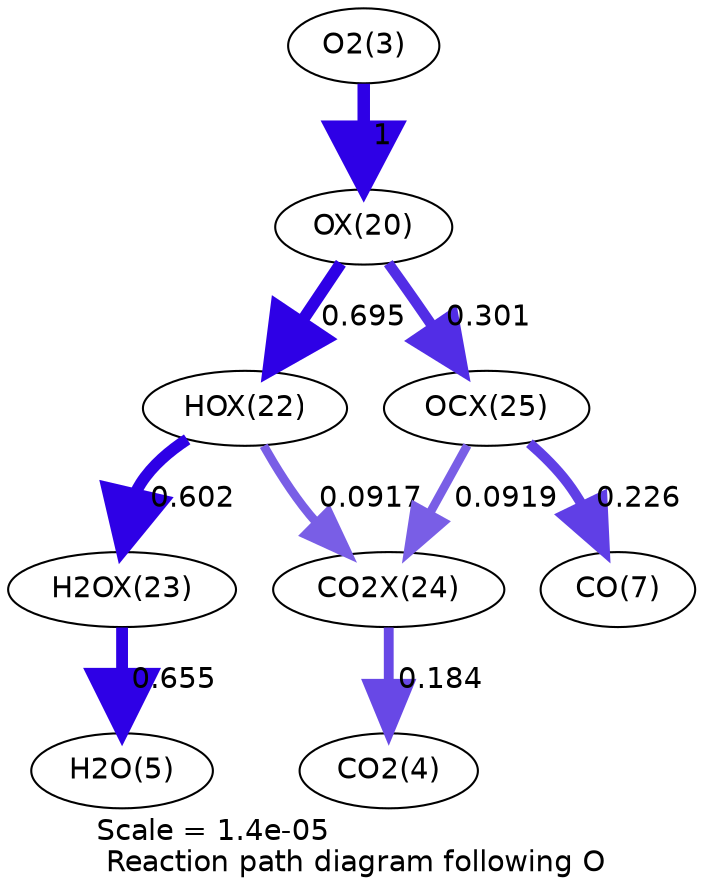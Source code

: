 digraph reaction_paths {
center=1;
s5 -> s37[fontname="Helvetica", penwidth=6, arrowsize=3, color="0.7, 1.5, 0.9"
, label=" 1"];
s37 -> s39[fontname="Helvetica", penwidth=5.73, arrowsize=2.86, color="0.7, 1.19, 0.9"
, label=" 0.695"];
s37 -> s42[fontname="Helvetica", penwidth=5.09, arrowsize=2.55, color="0.7, 0.801, 0.9"
, label=" 0.301"];
s39 -> s40[fontname="Helvetica", penwidth=5.62, arrowsize=2.81, color="0.7, 1.1, 0.9"
, label=" 0.602"];
s39 -> s41[fontname="Helvetica", penwidth=4.2, arrowsize=2.1, color="0.7, 0.592, 0.9"
, label=" 0.0917"];
s40 -> s7[fontname="Helvetica", penwidth=5.68, arrowsize=2.84, color="0.7, 1.16, 0.9"
, label=" 0.655"];
s42 -> s9[fontname="Helvetica", penwidth=4.88, arrowsize=2.44, color="0.7, 0.726, 0.9"
, label=" 0.226"];
s42 -> s41[fontname="Helvetica", penwidth=4.2, arrowsize=2.1, color="0.7, 0.592, 0.9"
, label=" 0.0919"];
s41 -> s6[fontname="Helvetica", penwidth=4.72, arrowsize=2.36, color="0.7, 0.684, 0.9"
, label=" 0.184"];
s5 [ fontname="Helvetica", label="O2(3)"];
s6 [ fontname="Helvetica", label="CO2(4)"];
s7 [ fontname="Helvetica", label="H2O(5)"];
s9 [ fontname="Helvetica", label="CO(7)"];
s37 [ fontname="Helvetica", label="OX(20)"];
s39 [ fontname="Helvetica", label="HOX(22)"];
s40 [ fontname="Helvetica", label="H2OX(23)"];
s41 [ fontname="Helvetica", label="CO2X(24)"];
s42 [ fontname="Helvetica", label="OCX(25)"];
 label = "Scale = 1.4e-05\l Reaction path diagram following O";
 fontname = "Helvetica";
}
